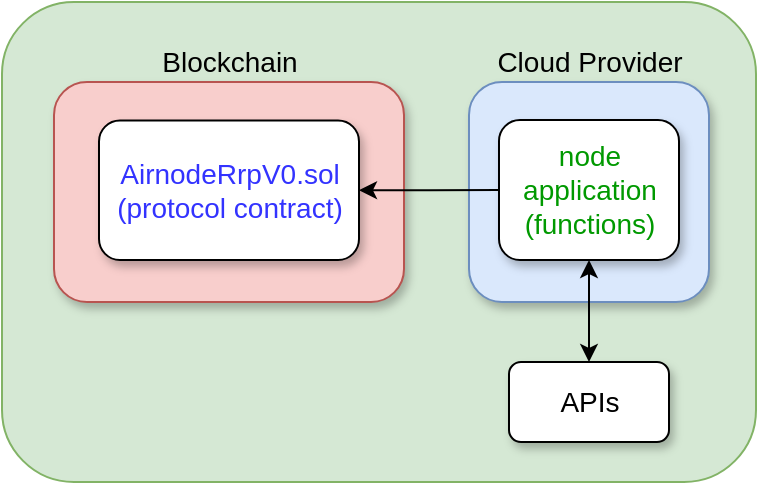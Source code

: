 <mxfile version="20.3.0" type="device"><diagram id="4O6epzg2AJXXY7ks4dIh" name="Page-1"><mxGraphModel dx="1187" dy="852" grid="1" gridSize="10" guides="1" tooltips="1" connect="1" arrows="1" fold="1" page="1" pageScale="1" pageWidth="850" pageHeight="1100" math="0" shadow="0"><root><mxCell id="0"/><mxCell id="1" parent="0"/><mxCell id="PLHr1ublGy9iBkVu0OF--1" value="" style="rounded=1;whiteSpace=wrap;html=1;fillColor=#d5e8d4;strokeColor=#82b366;" parent="1" vertex="1"><mxGeometry x="20" y="10" width="377" height="240" as="geometry"/></mxCell><mxCell id="l8H_vUXsylBwbUtLSSNO-1" value="" style="rounded=1;whiteSpace=wrap;html=1;fillColor=#dae8fc;strokeColor=#6c8ebf;shadow=1;" parent="1" vertex="1"><mxGeometry x="253.5" y="50" width="120" height="110" as="geometry"/></mxCell><mxCell id="l8H_vUXsylBwbUtLSSNO-2" value="&lt;font style=&quot;font-size: 14px&quot;&gt;APIs&lt;/font&gt;" style="rounded=1;whiteSpace=wrap;html=1;shadow=1;" parent="1" vertex="1"><mxGeometry x="273.5" y="190" width="80" height="40" as="geometry"/></mxCell><mxCell id="l8H_vUXsylBwbUtLSSNO-3" style="edgeStyle=orthogonalEdgeStyle;rounded=0;orthogonalLoop=1;jettySize=auto;html=1;entryX=0.5;entryY=0;entryDx=0;entryDy=0;startArrow=classic;startFill=1;" parent="1" source="l8H_vUXsylBwbUtLSSNO-4" target="l8H_vUXsylBwbUtLSSNO-2" edge="1"><mxGeometry relative="1" as="geometry"/></mxCell><mxCell id="l8H_vUXsylBwbUtLSSNO-4" value="&lt;font style=&quot;font-size: 14px&quot; color=&quot;#009900&quot;&gt;node&lt;br&gt;application&lt;br&gt;(functions)&lt;/font&gt;" style="rounded=1;whiteSpace=wrap;html=1;shadow=1;" parent="1" vertex="1"><mxGeometry x="268.5" y="69" width="90" height="70" as="geometry"/></mxCell><mxCell id="l8H_vUXsylBwbUtLSSNO-5" value="" style="rounded=1;whiteSpace=wrap;html=1;fillColor=#f8cecc;strokeColor=#b85450;shadow=1;" parent="1" vertex="1"><mxGeometry x="46" y="50" width="175" height="110" as="geometry"/></mxCell><mxCell id="l8H_vUXsylBwbUtLSSNO-6" value="Blockchain" style="text;html=1;strokeColor=none;fillColor=none;align=center;verticalAlign=middle;whiteSpace=wrap;rounded=0;fontSize=14;" parent="1" vertex="1"><mxGeometry x="33.5" y="30" width="200" height="20" as="geometry"/></mxCell><mxCell id="l8H_vUXsylBwbUtLSSNO-7" style="edgeStyle=orthogonalEdgeStyle;rounded=0;orthogonalLoop=1;jettySize=auto;html=1;exitX=1;exitY=0.5;exitDx=0;exitDy=0;entryX=0;entryY=0.5;entryDx=0;entryDy=0;startArrow=classic;startFill=1;strokeColor=#000000;endArrow=none;endFill=0;" parent="1" source="l8H_vUXsylBwbUtLSSNO-11" target="l8H_vUXsylBwbUtLSSNO-4" edge="1"><mxGeometry relative="1" as="geometry"><mxPoint x="204.18" y="104" as="sourcePoint"/></mxGeometry></mxCell><mxCell id="l8H_vUXsylBwbUtLSSNO-9" value="&lt;span style=&quot;font-size: 14px&quot;&gt;Cloud Provider&lt;/span&gt;" style="text;html=1;strokeColor=none;fillColor=none;align=center;verticalAlign=middle;whiteSpace=wrap;rounded=0;fontStyle=0;fontSize=14;" parent="1" vertex="1"><mxGeometry x="243.5" y="30" width="140" height="20" as="geometry"/></mxCell><mxCell id="l8H_vUXsylBwbUtLSSNO-11" value="&lt;font style=&quot;font-size: 14px&quot; color=&quot;#3333ff&quot;&gt;AirnodeRrpV0.sol&lt;br&gt;(protocol contract)&lt;/font&gt;" style="rounded=1;whiteSpace=wrap;html=1;shadow=1;" parent="1" vertex="1"><mxGeometry x="68.5" y="69.25" width="130" height="69.75" as="geometry"/></mxCell></root></mxGraphModel></diagram></mxfile>
